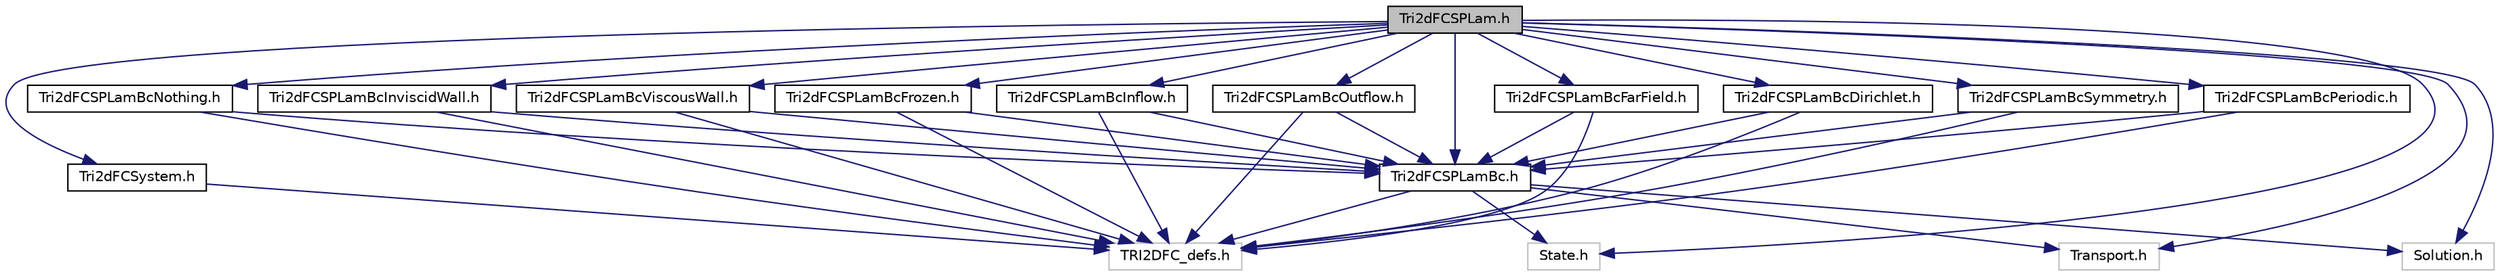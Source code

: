 digraph "Tri2dFCSPLam.h"
{
  edge [fontname="Helvetica",fontsize="10",labelfontname="Helvetica",labelfontsize="10"];
  node [fontname="Helvetica",fontsize="10",shape=record];
  Node1 [label="Tri2dFCSPLam.h",height=0.2,width=0.4,color="black", fillcolor="grey75", style="filled" fontcolor="black"];
  Node1 -> Node2 [color="midnightblue",fontsize="10",style="solid",fontname="Helvetica"];
  Node2 [label="Tri2dFCSystem.h",height=0.2,width=0.4,color="black", fillcolor="white", style="filled",URL="$Tri2dFCSystem_8h.html"];
  Node2 -> Node3 [color="midnightblue",fontsize="10",style="solid",fontname="Helvetica"];
  Node3 [label="TRI2DFC_defs.h",height=0.2,width=0.4,color="grey75", fillcolor="white", style="filled"];
  Node1 -> Node4 [color="midnightblue",fontsize="10",style="solid",fontname="Helvetica"];
  Node4 [label="State.h",height=0.2,width=0.4,color="grey75", fillcolor="white", style="filled"];
  Node1 -> Node5 [color="midnightblue",fontsize="10",style="solid",fontname="Helvetica"];
  Node5 [label="Transport.h",height=0.2,width=0.4,color="grey75", fillcolor="white", style="filled"];
  Node1 -> Node6 [color="midnightblue",fontsize="10",style="solid",fontname="Helvetica"];
  Node6 [label="Solution.h",height=0.2,width=0.4,color="grey75", fillcolor="white", style="filled"];
  Node1 -> Node7 [color="midnightblue",fontsize="10",style="solid",fontname="Helvetica"];
  Node7 [label="Tri2dFCSPLamBc.h",height=0.2,width=0.4,color="black", fillcolor="white", style="filled",URL="$Tri2dFCSPLamBc_8h.html"];
  Node7 -> Node3 [color="midnightblue",fontsize="10",style="solid",fontname="Helvetica"];
  Node7 -> Node4 [color="midnightblue",fontsize="10",style="solid",fontname="Helvetica"];
  Node7 -> Node5 [color="midnightblue",fontsize="10",style="solid",fontname="Helvetica"];
  Node7 -> Node6 [color="midnightblue",fontsize="10",style="solid",fontname="Helvetica"];
  Node1 -> Node8 [color="midnightblue",fontsize="10",style="solid",fontname="Helvetica"];
  Node8 [label="Tri2dFCSPLamBcInviscidWall.h",height=0.2,width=0.4,color="black", fillcolor="white", style="filled",URL="$Tri2dFCSPLamBcInviscidWall_8h.html"];
  Node8 -> Node3 [color="midnightblue",fontsize="10",style="solid",fontname="Helvetica"];
  Node8 -> Node7 [color="midnightblue",fontsize="10",style="solid",fontname="Helvetica"];
  Node1 -> Node9 [color="midnightblue",fontsize="10",style="solid",fontname="Helvetica"];
  Node9 [label="Tri2dFCSPLamBcViscousWall.h",height=0.2,width=0.4,color="black", fillcolor="white", style="filled",URL="$Tri2dFCSPLamBcViscousWall_8h.html"];
  Node9 -> Node3 [color="midnightblue",fontsize="10",style="solid",fontname="Helvetica"];
  Node9 -> Node7 [color="midnightblue",fontsize="10",style="solid",fontname="Helvetica"];
  Node1 -> Node10 [color="midnightblue",fontsize="10",style="solid",fontname="Helvetica"];
  Node10 [label="Tri2dFCSPLamBcInflow.h",height=0.2,width=0.4,color="black", fillcolor="white", style="filled",URL="$Tri2dFCSPLamBcInflow_8h.html"];
  Node10 -> Node3 [color="midnightblue",fontsize="10",style="solid",fontname="Helvetica"];
  Node10 -> Node7 [color="midnightblue",fontsize="10",style="solid",fontname="Helvetica"];
  Node1 -> Node11 [color="midnightblue",fontsize="10",style="solid",fontname="Helvetica"];
  Node11 [label="Tri2dFCSPLamBcOutflow.h",height=0.2,width=0.4,color="black", fillcolor="white", style="filled",URL="$Tri2dFCSPLamBcOutflow_8h.html"];
  Node11 -> Node3 [color="midnightblue",fontsize="10",style="solid",fontname="Helvetica"];
  Node11 -> Node7 [color="midnightblue",fontsize="10",style="solid",fontname="Helvetica"];
  Node1 -> Node12 [color="midnightblue",fontsize="10",style="solid",fontname="Helvetica"];
  Node12 [label="Tri2dFCSPLamBcFarField.h",height=0.2,width=0.4,color="black", fillcolor="white", style="filled",URL="$Tri2dFCSPLamBcFarField_8h.html"];
  Node12 -> Node3 [color="midnightblue",fontsize="10",style="solid",fontname="Helvetica"];
  Node12 -> Node7 [color="midnightblue",fontsize="10",style="solid",fontname="Helvetica"];
  Node1 -> Node13 [color="midnightblue",fontsize="10",style="solid",fontname="Helvetica"];
  Node13 [label="Tri2dFCSPLamBcDirichlet.h",height=0.2,width=0.4,color="black", fillcolor="white", style="filled",URL="$Tri2dFCSPLamBcDirichlet_8h.html"];
  Node13 -> Node3 [color="midnightblue",fontsize="10",style="solid",fontname="Helvetica"];
  Node13 -> Node7 [color="midnightblue",fontsize="10",style="solid",fontname="Helvetica"];
  Node1 -> Node14 [color="midnightblue",fontsize="10",style="solid",fontname="Helvetica"];
  Node14 [label="Tri2dFCSPLamBcFrozen.h",height=0.2,width=0.4,color="black", fillcolor="white", style="filled",URL="$Tri2dFCSPLamBcFrozen_8h.html"];
  Node14 -> Node3 [color="midnightblue",fontsize="10",style="solid",fontname="Helvetica"];
  Node14 -> Node7 [color="midnightblue",fontsize="10",style="solid",fontname="Helvetica"];
  Node1 -> Node15 [color="midnightblue",fontsize="10",style="solid",fontname="Helvetica"];
  Node15 [label="Tri2dFCSPLamBcSymmetry.h",height=0.2,width=0.4,color="black", fillcolor="white", style="filled",URL="$Tri2dFCSPLamBcSymmetry_8h.html"];
  Node15 -> Node3 [color="midnightblue",fontsize="10",style="solid",fontname="Helvetica"];
  Node15 -> Node7 [color="midnightblue",fontsize="10",style="solid",fontname="Helvetica"];
  Node1 -> Node16 [color="midnightblue",fontsize="10",style="solid",fontname="Helvetica"];
  Node16 [label="Tri2dFCSPLamBcPeriodic.h",height=0.2,width=0.4,color="black", fillcolor="white", style="filled",URL="$Tri2dFCSPLamBcPeriodic_8h.html"];
  Node16 -> Node3 [color="midnightblue",fontsize="10",style="solid",fontname="Helvetica"];
  Node16 -> Node7 [color="midnightblue",fontsize="10",style="solid",fontname="Helvetica"];
  Node1 -> Node17 [color="midnightblue",fontsize="10",style="solid",fontname="Helvetica"];
  Node17 [label="Tri2dFCSPLamBcNothing.h",height=0.2,width=0.4,color="black", fillcolor="white", style="filled",URL="$Tri2dFCSPLamBcNothing_8h.html"];
  Node17 -> Node3 [color="midnightblue",fontsize="10",style="solid",fontname="Helvetica"];
  Node17 -> Node7 [color="midnightblue",fontsize="10",style="solid",fontname="Helvetica"];
}
